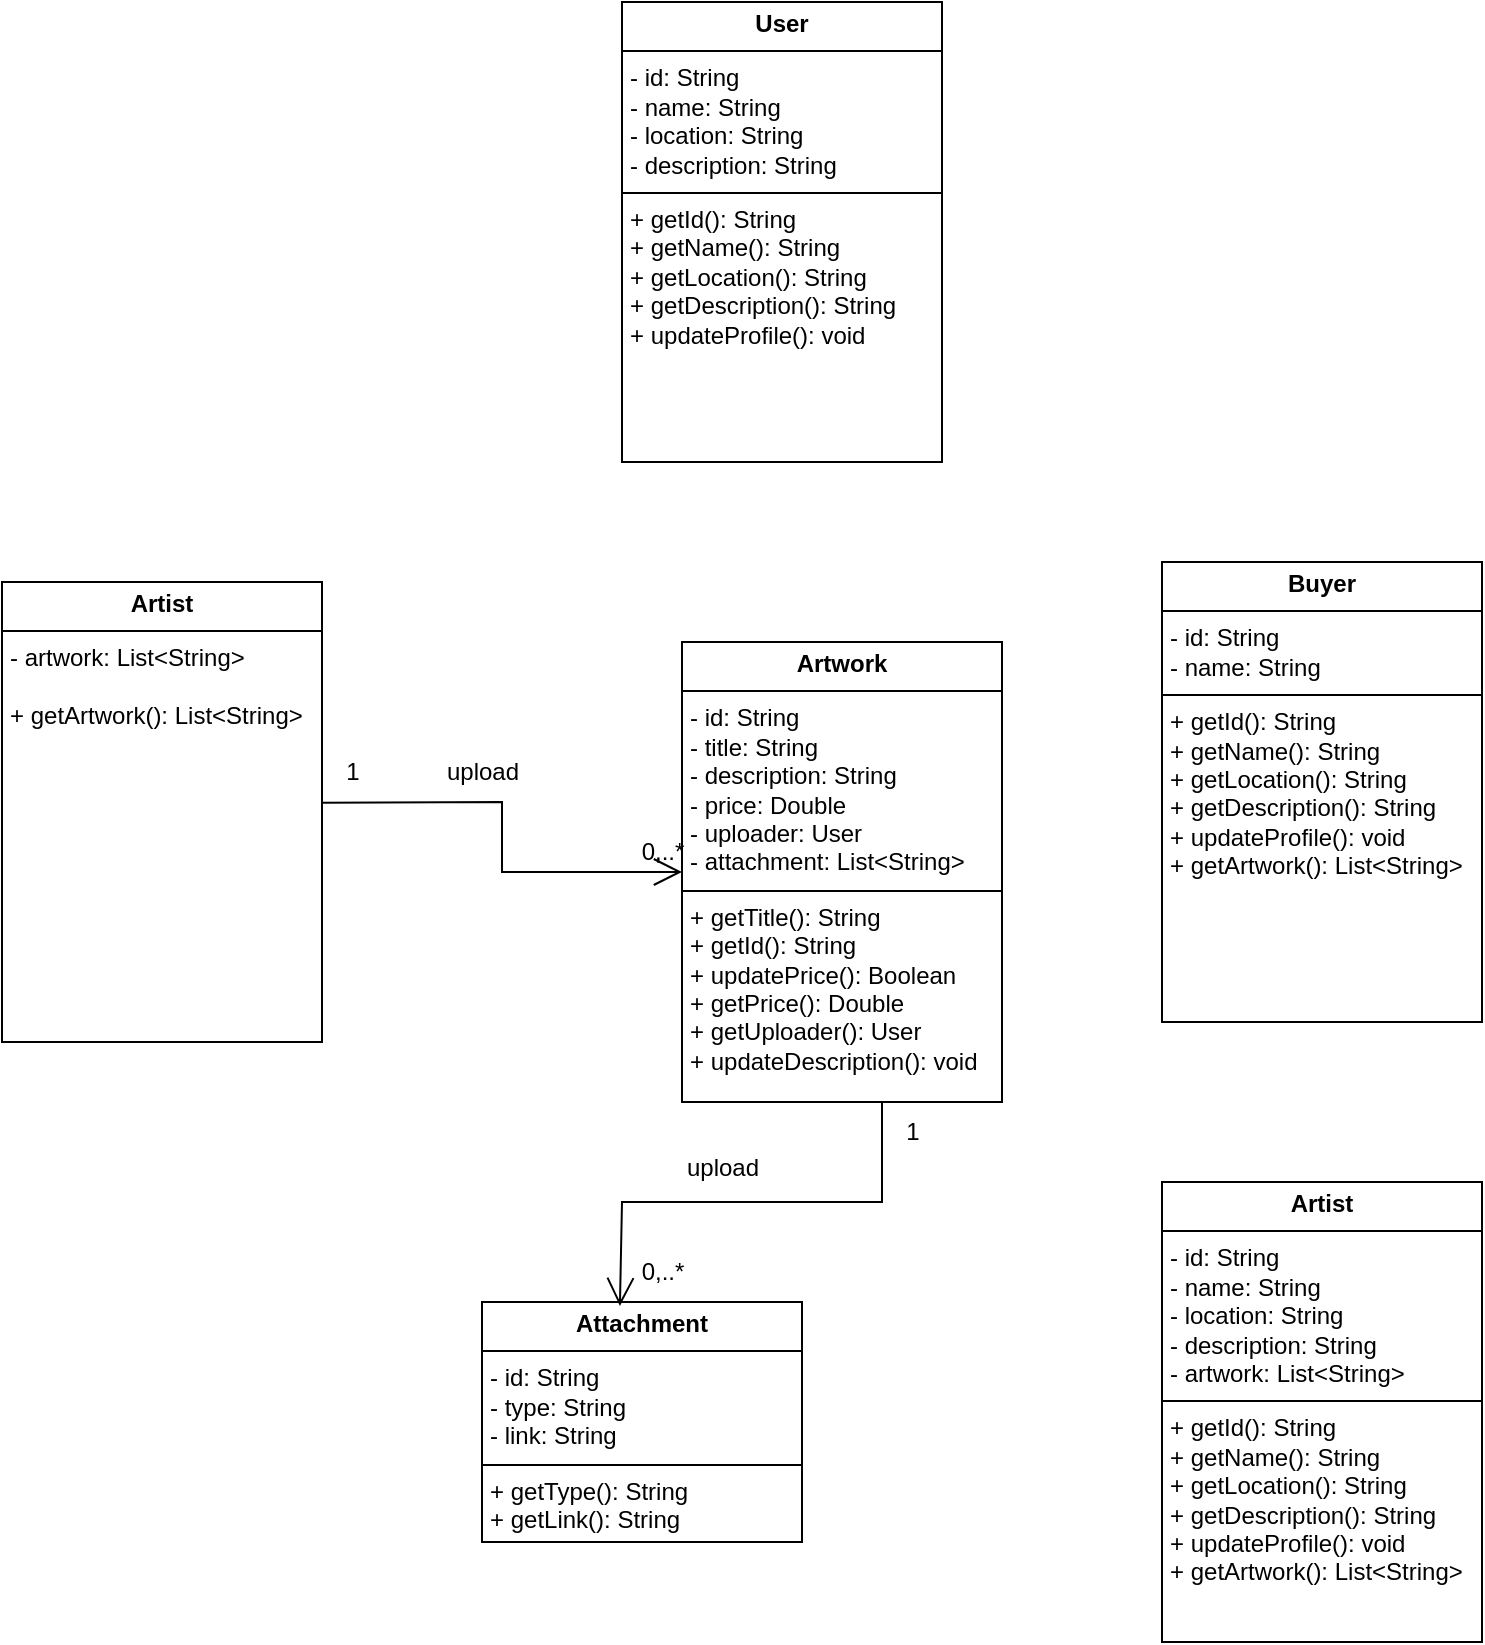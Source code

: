 <mxfile version="26.1.1">
  <diagram name="Page-1" id="JImMcY8ln2luzBem22p1">
    <mxGraphModel dx="2653" dy="1460" grid="1" gridSize="10" guides="1" tooltips="1" connect="1" arrows="1" fold="1" page="1" pageScale="1" pageWidth="850" pageHeight="1100" math="0" shadow="0">
      <root>
        <mxCell id="0" />
        <mxCell id="1" parent="0" />
        <mxCell id="ype_qZ7icn6OysCOtBeF-2" value="&lt;p style=&quot;margin:0px;margin-top:4px;text-align:center;&quot;&gt;&lt;b&gt;Artwork&lt;/b&gt;&lt;/p&gt;&lt;hr style=&quot;border-style: solid;&quot; size=&quot;1&quot;&gt;&lt;p style=&quot;margin: 0px 0px 0px 4px;&quot;&gt;- id: String&lt;/p&gt;&lt;p style=&quot;margin: 0px 0px 0px 4px;&quot;&gt;- title: String&lt;/p&gt;&lt;p style=&quot;margin: 0px 0px 0px 4px;&quot;&gt;- description: String&lt;/p&gt;&lt;p style=&quot;margin: 0px 0px 0px 4px;&quot;&gt;- price: Double&lt;/p&gt;&lt;p style=&quot;margin: 0px 0px 0px 4px;&quot;&gt;- uploader: User&lt;span style=&quot;background-color: transparent; color: light-dark(rgb(0, 0, 0), rgb(255, 255, 255));&quot;&gt;&amp;nbsp;&lt;/span&gt;&lt;/p&gt;&lt;p style=&quot;margin: 0px 0px 0px 4px;&quot;&gt;- attachment: List&amp;lt;String&amp;gt;&lt;/p&gt;&lt;hr size=&quot;1&quot; style=&quot;border-style:solid;&quot;&gt;&lt;p style=&quot;margin:0px;margin-left:4px;&quot;&gt;+ getTitle(): String&lt;/p&gt;&lt;p style=&quot;margin:0px;margin-left:4px;&quot;&gt;+ getId(): String&lt;/p&gt;&lt;p style=&quot;margin:0px;margin-left:4px;&quot;&gt;+ updatePrice(): Boolean&lt;/p&gt;&lt;p style=&quot;margin:0px;margin-left:4px;&quot;&gt;+ getPrice(): Double&lt;/p&gt;&lt;p style=&quot;margin:0px;margin-left:4px;&quot;&gt;+ getUploader(): User&lt;/p&gt;&lt;p style=&quot;margin:0px;margin-left:4px;&quot;&gt;+ updateDescription(): void&lt;/p&gt;&lt;p style=&quot;margin:0px;margin-left:4px;&quot;&gt;&lt;br&gt;&lt;/p&gt;" style="verticalAlign=top;align=left;overflow=fill;html=1;whiteSpace=wrap;" vertex="1" parent="1">
          <mxGeometry x="380" y="340" width="160" height="230" as="geometry" />
        </mxCell>
        <mxCell id="ype_qZ7icn6OysCOtBeF-3" value="&lt;p style=&quot;margin:0px;margin-top:4px;text-align:center;&quot;&gt;&lt;b&gt;Artist&lt;/b&gt;&lt;/p&gt;&lt;hr style=&quot;border-style: solid;&quot; size=&quot;1&quot;&gt;&lt;p style=&quot;margin: 0px 0px 0px 4px;&quot;&gt;&lt;span style=&quot;background-color: transparent; color: light-dark(rgb(0, 0, 0), rgb(255, 255, 255));&quot;&gt;- artwork: List&amp;lt;String&amp;gt;&lt;/span&gt;&lt;/p&gt;&lt;br&gt;&lt;p style=&quot;margin:0px;margin-left:4px;&quot;&gt;+ getArtwork(): List&amp;lt;String&amp;gt;&lt;/p&gt;&lt;p style=&quot;margin:0px;margin-left:4px;&quot;&gt;&lt;br&gt;&lt;/p&gt;" style="verticalAlign=top;align=left;overflow=fill;html=1;whiteSpace=wrap;" vertex="1" parent="1">
          <mxGeometry x="40" y="310" width="160" height="230" as="geometry" />
        </mxCell>
        <mxCell id="ype_qZ7icn6OysCOtBeF-4" value="&lt;p style=&quot;margin:0px;margin-top:4px;text-align:center;&quot;&gt;&lt;b&gt;Attachment&lt;/b&gt;&lt;/p&gt;&lt;hr style=&quot;border-style: solid;&quot; size=&quot;1&quot;&gt;&lt;p style=&quot;margin: 0px 0px 0px 4px;&quot;&gt;- id: String&lt;/p&gt;&lt;p style=&quot;margin: 0px 0px 0px 4px;&quot;&gt;- type: String&lt;/p&gt;&lt;p style=&quot;margin: 0px 0px 0px 4px;&quot;&gt;- link: String&lt;/p&gt;&lt;hr size=&quot;1&quot; style=&quot;border-style:solid;&quot;&gt;&lt;p style=&quot;margin:0px;margin-left:4px;&quot;&gt;+ getType(): String&lt;/p&gt;&lt;p style=&quot;margin:0px;margin-left:4px;&quot;&gt;+ getLink(): String&lt;/p&gt;&lt;p style=&quot;margin:0px;margin-left:4px;&quot;&gt;&lt;br&gt;&lt;/p&gt;&lt;p style=&quot;margin:0px;margin-left:4px;&quot;&gt;&lt;br&gt;&lt;/p&gt;&lt;p style=&quot;margin:0px;margin-left:4px;&quot;&gt;&lt;br&gt;&lt;/p&gt;" style="verticalAlign=top;align=left;overflow=fill;html=1;whiteSpace=wrap;" vertex="1" parent="1">
          <mxGeometry x="280" y="670" width="160" height="120" as="geometry" />
        </mxCell>
        <mxCell id="ype_qZ7icn6OysCOtBeF-6" value="" style="endArrow=open;endFill=1;endSize=12;html=1;rounded=0;entryX=0.431;entryY=0.017;entryDx=0;entryDy=0;entryPerimeter=0;" edge="1" parent="1" target="ype_qZ7icn6OysCOtBeF-4">
          <mxGeometry width="160" relative="1" as="geometry">
            <mxPoint x="480" y="570" as="sourcePoint" />
            <mxPoint x="640" y="570" as="targetPoint" />
            <Array as="points">
              <mxPoint x="480" y="620" />
              <mxPoint x="350" y="620" />
            </Array>
          </mxGeometry>
        </mxCell>
        <mxCell id="ype_qZ7icn6OysCOtBeF-7" value="1" style="text;html=1;align=center;verticalAlign=middle;resizable=0;points=[];autosize=1;strokeColor=none;fillColor=none;" vertex="1" parent="1">
          <mxGeometry x="480" y="570" width="30" height="30" as="geometry" />
        </mxCell>
        <mxCell id="ype_qZ7icn6OysCOtBeF-8" value="0,..*" style="text;html=1;align=center;verticalAlign=middle;resizable=0;points=[];autosize=1;strokeColor=none;fillColor=none;" vertex="1" parent="1">
          <mxGeometry x="350" y="640" width="40" height="30" as="geometry" />
        </mxCell>
        <mxCell id="ype_qZ7icn6OysCOtBeF-9" value="upload" style="text;html=1;align=center;verticalAlign=middle;resizable=0;points=[];autosize=1;strokeColor=none;fillColor=none;" vertex="1" parent="1">
          <mxGeometry x="370" y="588" width="60" height="30" as="geometry" />
        </mxCell>
        <mxCell id="ype_qZ7icn6OysCOtBeF-11" value="" style="endArrow=open;endFill=1;endSize=12;html=1;rounded=0;exitX=1;exitY=0.48;exitDx=0;exitDy=0;exitPerimeter=0;entryX=0;entryY=0.5;entryDx=0;entryDy=0;" edge="1" parent="1" source="ype_qZ7icn6OysCOtBeF-3" target="ype_qZ7icn6OysCOtBeF-2">
          <mxGeometry width="160" relative="1" as="geometry">
            <mxPoint x="200" y="420" as="sourcePoint" />
            <mxPoint x="360" y="420" as="targetPoint" />
            <Array as="points">
              <mxPoint x="290" y="420" />
              <mxPoint x="290" y="455" />
            </Array>
          </mxGeometry>
        </mxCell>
        <mxCell id="ype_qZ7icn6OysCOtBeF-12" value="1" style="text;html=1;align=center;verticalAlign=middle;resizable=0;points=[];autosize=1;strokeColor=none;fillColor=none;" vertex="1" parent="1">
          <mxGeometry x="200" y="390" width="30" height="30" as="geometry" />
        </mxCell>
        <mxCell id="ype_qZ7icn6OysCOtBeF-13" value="0,..*" style="text;html=1;align=center;verticalAlign=middle;resizable=0;points=[];autosize=1;strokeColor=none;fillColor=none;" vertex="1" parent="1">
          <mxGeometry x="350" y="430" width="40" height="30" as="geometry" />
        </mxCell>
        <mxCell id="ype_qZ7icn6OysCOtBeF-14" value="upload" style="text;html=1;align=center;verticalAlign=middle;resizable=0;points=[];autosize=1;strokeColor=none;fillColor=none;" vertex="1" parent="1">
          <mxGeometry x="250" y="390" width="60" height="30" as="geometry" />
        </mxCell>
        <mxCell id="ype_qZ7icn6OysCOtBeF-15" value="&lt;p style=&quot;margin:0px;margin-top:4px;text-align:center;&quot;&gt;&lt;span style=&quot;color: rgba(0, 0, 0, 0); font-family: monospace; font-size: 0px; text-wrap-mode: nowrap; background-color: transparent; text-align: left;&quot;&gt;%3CmxGraphModel%3E%3Croot%3E%3CmxCell%20id%3D%220%22%2F%3E%3CmxCell%20id%3D%221%22%20parent%3D%220%22%2F%3E%3CmxCell%20id%3D%222%22%20value%3D%22%26lt%3Bp%20style%3D%26quot%3Bmargin%3A0px%3Bmargin-top%3A4px%3Btext-align%3Acenter%3B%26quot%3B%26gt%3B%26lt%3Bb%26gt%3BArtist%26lt%3B%2Fb%26gt%3B%26lt%3B%2Fp%26gt%3B%26lt%3Bhr%20style%3D%26quot%3Bborder-style%3A%20solid%3B%26quot%3B%20size%3D%26quot%3B1%26quot%3B%26gt%3B%26lt%3Bp%20style%3D%26quot%3Bmargin%3A%200px%200px%200px%204px%3B%26quot%3B%26gt%3B-%20id%3A%20String%26lt%3B%2Fp%26gt%3B%26lt%3Bp%20style%3D%26quot%3Bmargin%3A%200px%200px%200px%204px%3B%26quot%3B%26gt%3B-%20name%3A%20String%26lt%3B%2Fp%26gt%3B%26lt%3Bp%20style%3D%26quot%3Bmargin%3A%200px%200px%200px%204px%3B%26quot%3B%26gt%3B-%20location%3A%20String%26lt%3B%2Fp%26gt%3B%26lt%3Bp%20style%3D%26quot%3Bmargin%3A%200px%200px%200px%204px%3B%26quot%3B%26gt%3B-%20description%3A%20String%26lt%3B%2Fp%26gt%3B%26lt%3Bp%20style%3D%26quot%3Bmargin%3A%200px%200px%200px%204px%3B%26quot%3B%26gt%3B-%20artwork%3A%20List%26amp%3Blt%3BString%26amp%3Bgt%3B%26lt%3B%2Fp%26gt%3B%26lt%3Bhr%20size%3D%26quot%3B1%26quot%3B%20style%3D%26quot%3Bborder-style%3Asolid%3B%26quot%3B%26gt%3B%26lt%3Bp%20style%3D%26quot%3Bmargin%3A0px%3Bmargin-left%3A4px%3B%26quot%3B%26gt%3B%2B%20getId()%3A%20String%26lt%3B%2Fp%26gt%3B%26lt%3Bp%20style%3D%26quot%3Bmargin%3A0px%3Bmargin-left%3A4px%3B%26quot%3B%26gt%3B%2B%20getName()%3A%20String%26lt%3B%2Fp%26gt%3B%26lt%3Bp%20style%3D%26quot%3Bmargin%3A0px%3Bmargin-left%3A4px%3B%26quot%3B%26gt%3B%2B%20getLocation()%3A%20String%26lt%3B%2Fp%26gt%3B%26lt%3Bp%20style%3D%26quot%3Bmargin%3A0px%3Bmargin-left%3A4px%3B%26quot%3B%26gt%3B%2B%20getDescription()%3A%20String%26lt%3B%2Fp%26gt%3B%26lt%3Bp%20style%3D%26quot%3Bmargin%3A0px%3Bmargin-left%3A4px%3B%26quot%3B%26gt%3B%2B%20updateProfile()%3A%20void%26lt%3B%2Fp%26gt%3B%26lt%3Bp%20style%3D%26quot%3Bmargin%3A0px%3Bmargin-left%3A4px%3B%26quot%3B%26gt%3B%2B%20getArtwork()%3A%20List%26amp%3Blt%3BString%26amp%3Bgt%3B%26lt%3B%2Fp%26gt%3B%26lt%3Bp%20style%3D%26quot%3Bmargin%3A0px%3Bmargin-left%3A4px%3B%26quot%3B%26gt%3B%26lt%3Bbr%26gt%3B%26lt%3B%2Fp%26gt%3B%22%20style%3D%22verticalAlign%3Dtop%3Balign%3Dleft%3Boverflow%3Dfill%3Bhtml%3D1%3BwhiteSpace%3Dwrap%3B%22%20vertex%3D%221%22%20parent%3D%221%22%3E%3CmxGeometry%20x%3D%2240%22%20y%3D%22310%22%20width%3D%22160%22%20height%3D%22230%22%20as%3D%22geometry%22%2F%3E%3C%2FmxCell%3E%3C%2Froot%3E%3C%2FmxGraphModel%3E&lt;/span&gt;&lt;b&gt;Buyer&lt;/b&gt;&lt;/p&gt;&lt;hr style=&quot;border-style: solid;&quot; size=&quot;1&quot;&gt;&lt;p style=&quot;margin: 0px 0px 0px 4px;&quot;&gt;- id: String&lt;/p&gt;&lt;p style=&quot;margin: 0px 0px 0px 4px;&quot;&gt;- name: String&lt;/p&gt;&lt;hr size=&quot;1&quot; style=&quot;border-style:solid;&quot;&gt;&lt;p style=&quot;margin:0px;margin-left:4px;&quot;&gt;+ getId(): String&lt;/p&gt;&lt;p style=&quot;margin:0px;margin-left:4px;&quot;&gt;+ getName(): String&lt;/p&gt;&lt;p style=&quot;margin:0px;margin-left:4px;&quot;&gt;+ getLocation(): String&lt;/p&gt;&lt;p style=&quot;margin:0px;margin-left:4px;&quot;&gt;+ getDescription(): String&lt;/p&gt;&lt;p style=&quot;margin:0px;margin-left:4px;&quot;&gt;+ updateProfile(): void&lt;/p&gt;&lt;p style=&quot;margin:0px;margin-left:4px;&quot;&gt;+ getArtwork(): List&amp;lt;String&amp;gt;&lt;/p&gt;&lt;p style=&quot;margin:0px;margin-left:4px;&quot;&gt;&lt;br&gt;&lt;/p&gt;" style="verticalAlign=top;align=left;overflow=fill;html=1;whiteSpace=wrap;" vertex="1" parent="1">
          <mxGeometry x="620" y="300" width="160" height="230" as="geometry" />
        </mxCell>
        <mxCell id="ype_qZ7icn6OysCOtBeF-16" value="&lt;p style=&quot;margin:0px;margin-top:4px;text-align:center;&quot;&gt;&lt;b&gt;Artist&lt;/b&gt;&lt;/p&gt;&lt;hr style=&quot;border-style: solid;&quot; size=&quot;1&quot;&gt;&lt;p style=&quot;margin: 0px 0px 0px 4px;&quot;&gt;- id: String&lt;/p&gt;&lt;p style=&quot;margin: 0px 0px 0px 4px;&quot;&gt;- name: String&lt;/p&gt;&lt;p style=&quot;margin: 0px 0px 0px 4px;&quot;&gt;- location: String&lt;/p&gt;&lt;p style=&quot;margin: 0px 0px 0px 4px;&quot;&gt;- description: String&lt;/p&gt;&lt;p style=&quot;margin: 0px 0px 0px 4px;&quot;&gt;- artwork: List&amp;lt;String&amp;gt;&lt;/p&gt;&lt;hr size=&quot;1&quot; style=&quot;border-style:solid;&quot;&gt;&lt;p style=&quot;margin:0px;margin-left:4px;&quot;&gt;+ getId(): String&lt;/p&gt;&lt;p style=&quot;margin:0px;margin-left:4px;&quot;&gt;+ getName(): String&lt;/p&gt;&lt;p style=&quot;margin:0px;margin-left:4px;&quot;&gt;+ getLocation(): String&lt;/p&gt;&lt;p style=&quot;margin:0px;margin-left:4px;&quot;&gt;+ getDescription(): String&lt;/p&gt;&lt;p style=&quot;margin:0px;margin-left:4px;&quot;&gt;+ updateProfile(): void&lt;/p&gt;&lt;p style=&quot;margin:0px;margin-left:4px;&quot;&gt;+ getArtwork(): List&amp;lt;String&amp;gt;&lt;/p&gt;&lt;p style=&quot;margin:0px;margin-left:4px;&quot;&gt;&lt;br&gt;&lt;/p&gt;" style="verticalAlign=top;align=left;overflow=fill;html=1;whiteSpace=wrap;" vertex="1" parent="1">
          <mxGeometry x="620" y="610" width="160" height="230" as="geometry" />
        </mxCell>
        <mxCell id="ype_qZ7icn6OysCOtBeF-17" value="&lt;p style=&quot;margin:0px;margin-top:4px;text-align:center;&quot;&gt;&lt;b&gt;User&lt;/b&gt;&lt;/p&gt;&lt;hr style=&quot;border-style: solid;&quot; size=&quot;1&quot;&gt;&lt;p style=&quot;margin: 0px 0px 0px 4px;&quot;&gt;- id: String&lt;/p&gt;&lt;p style=&quot;margin: 0px 0px 0px 4px;&quot;&gt;- name: String&lt;/p&gt;&lt;p style=&quot;margin: 0px 0px 0px 4px;&quot;&gt;- location: String&lt;/p&gt;&lt;p style=&quot;margin: 0px 0px 0px 4px;&quot;&gt;- description: String&lt;/p&gt;&lt;hr size=&quot;1&quot; style=&quot;border-style:solid;&quot;&gt;&lt;p style=&quot;margin:0px;margin-left:4px;&quot;&gt;+ getId(): String&lt;/p&gt;&lt;p style=&quot;margin:0px;margin-left:4px;&quot;&gt;+ getName(): String&lt;/p&gt;&lt;p style=&quot;margin:0px;margin-left:4px;&quot;&gt;+ getLocation(): String&lt;/p&gt;&lt;p style=&quot;margin:0px;margin-left:4px;&quot;&gt;+ getDescription(): String&lt;/p&gt;&lt;p style=&quot;margin:0px;margin-left:4px;&quot;&gt;+ updateProfile(): void&lt;/p&gt;" style="verticalAlign=top;align=left;overflow=fill;html=1;whiteSpace=wrap;" vertex="1" parent="1">
          <mxGeometry x="350" y="20" width="160" height="230" as="geometry" />
        </mxCell>
      </root>
    </mxGraphModel>
  </diagram>
</mxfile>
